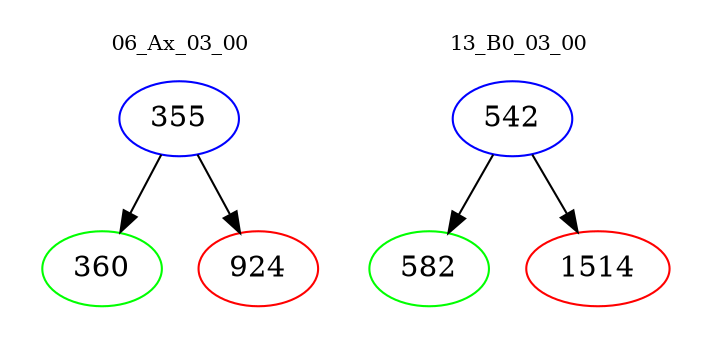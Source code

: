 digraph{
subgraph cluster_0 {
color = white
label = "06_Ax_03_00";
fontsize=10;
T0_355 [label="355", color="blue"]
T0_355 -> T0_360 [color="black"]
T0_360 [label="360", color="green"]
T0_355 -> T0_924 [color="black"]
T0_924 [label="924", color="red"]
}
subgraph cluster_1 {
color = white
label = "13_B0_03_00";
fontsize=10;
T1_542 [label="542", color="blue"]
T1_542 -> T1_582 [color="black"]
T1_582 [label="582", color="green"]
T1_542 -> T1_1514 [color="black"]
T1_1514 [label="1514", color="red"]
}
}
